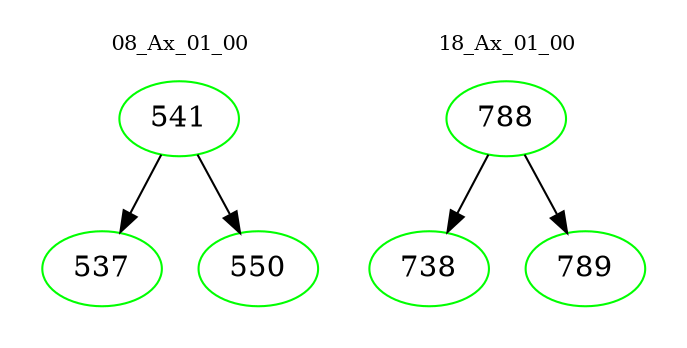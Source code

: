 digraph{
subgraph cluster_0 {
color = white
label = "08_Ax_01_00";
fontsize=10;
T0_541 [label="541", color="green"]
T0_541 -> T0_537 [color="black"]
T0_537 [label="537", color="green"]
T0_541 -> T0_550 [color="black"]
T0_550 [label="550", color="green"]
}
subgraph cluster_1 {
color = white
label = "18_Ax_01_00";
fontsize=10;
T1_788 [label="788", color="green"]
T1_788 -> T1_738 [color="black"]
T1_738 [label="738", color="green"]
T1_788 -> T1_789 [color="black"]
T1_789 [label="789", color="green"]
}
}
